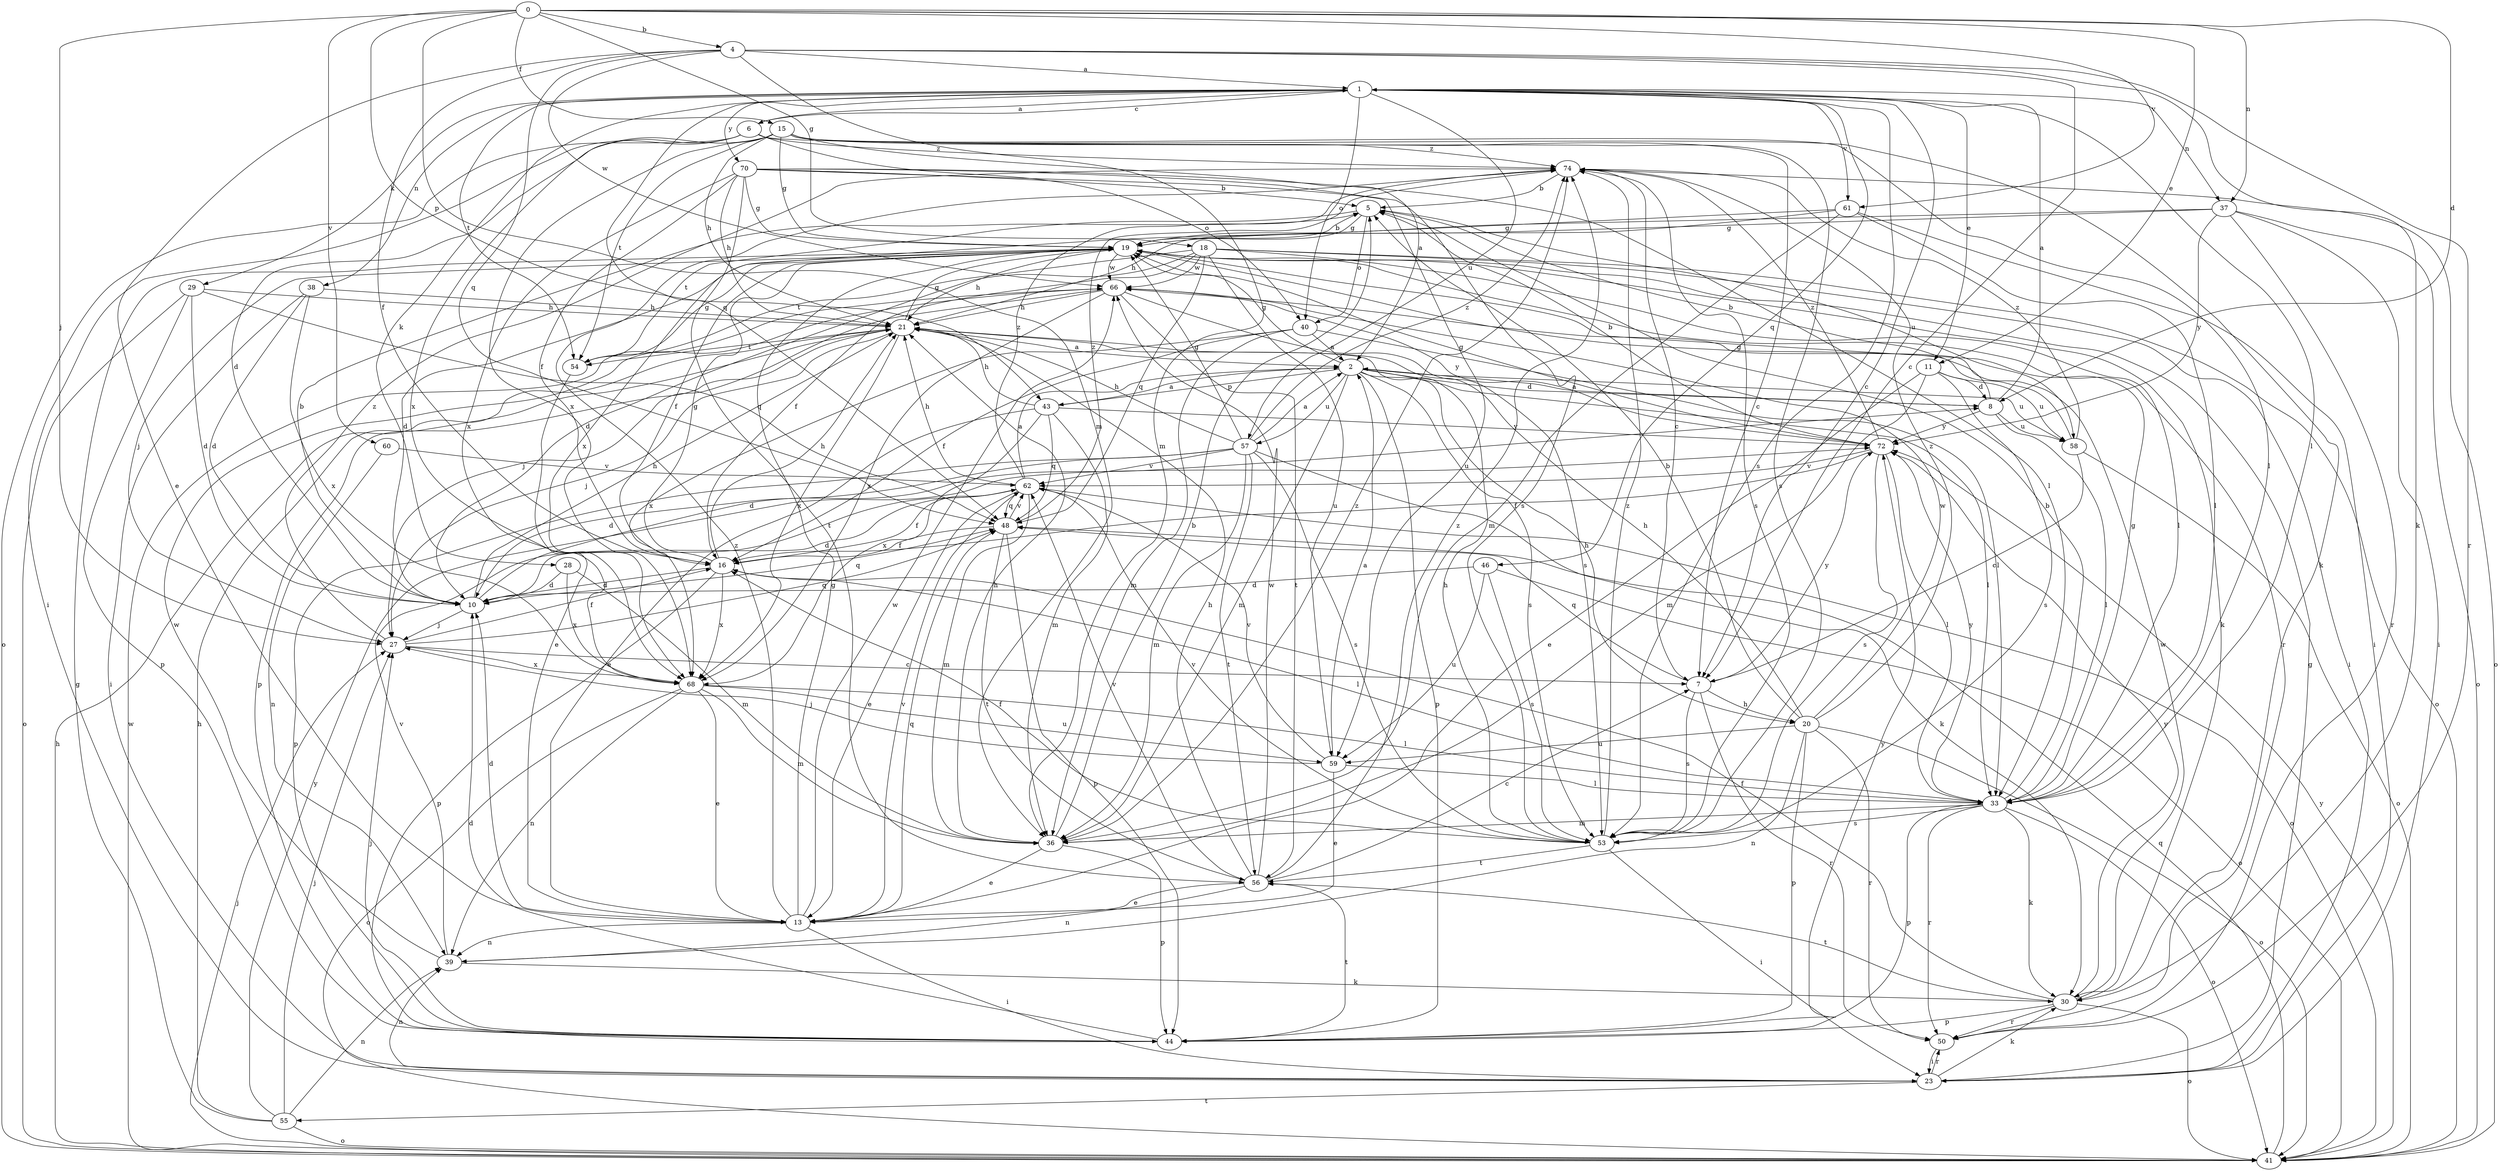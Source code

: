 strict digraph  {
0;
1;
2;
4;
5;
6;
7;
8;
10;
11;
13;
15;
16;
18;
19;
20;
21;
23;
27;
28;
29;
30;
33;
36;
37;
38;
39;
40;
41;
43;
44;
46;
48;
50;
53;
54;
55;
56;
57;
58;
59;
60;
61;
62;
66;
68;
70;
72;
74;
0 -> 4  [label=b];
0 -> 8  [label=d];
0 -> 11  [label=e];
0 -> 15  [label=f];
0 -> 18  [label=g];
0 -> 27  [label=j];
0 -> 36  [label=m];
0 -> 37  [label=n];
0 -> 43  [label=p];
0 -> 60  [label=v];
0 -> 61  [label=v];
1 -> 6  [label=c];
1 -> 7  [label=c];
1 -> 11  [label=e];
1 -> 28  [label=k];
1 -> 29  [label=k];
1 -> 33  [label=l];
1 -> 37  [label=n];
1 -> 38  [label=n];
1 -> 40  [label=o];
1 -> 46  [label=q];
1 -> 48  [label=q];
1 -> 53  [label=s];
1 -> 54  [label=t];
1 -> 57  [label=u];
1 -> 61  [label=v];
1 -> 70  [label=y];
2 -> 8  [label=d];
2 -> 19  [label=g];
2 -> 20  [label=h];
2 -> 33  [label=l];
2 -> 36  [label=m];
2 -> 43  [label=p];
2 -> 44  [label=p];
2 -> 53  [label=s];
2 -> 57  [label=u];
2 -> 58  [label=u];
4 -> 1  [label=a];
4 -> 7  [label=c];
4 -> 13  [label=e];
4 -> 16  [label=f];
4 -> 30  [label=k];
4 -> 36  [label=m];
4 -> 48  [label=q];
4 -> 50  [label=r];
4 -> 66  [label=w];
5 -> 19  [label=g];
5 -> 40  [label=o];
5 -> 54  [label=t];
5 -> 58  [label=u];
6 -> 1  [label=a];
6 -> 7  [label=c];
6 -> 23  [label=i];
6 -> 40  [label=o];
6 -> 41  [label=o];
6 -> 68  [label=x];
6 -> 74  [label=z];
7 -> 20  [label=h];
7 -> 48  [label=q];
7 -> 50  [label=r];
7 -> 53  [label=s];
7 -> 72  [label=y];
8 -> 1  [label=a];
8 -> 2  [label=a];
8 -> 5  [label=b];
8 -> 33  [label=l];
8 -> 58  [label=u];
8 -> 72  [label=y];
10 -> 5  [label=b];
10 -> 8  [label=d];
10 -> 21  [label=h];
10 -> 27  [label=j];
10 -> 48  [label=q];
11 -> 8  [label=d];
11 -> 13  [label=e];
11 -> 36  [label=m];
11 -> 53  [label=s];
11 -> 58  [label=u];
13 -> 10  [label=d];
13 -> 19  [label=g];
13 -> 23  [label=i];
13 -> 39  [label=n];
13 -> 48  [label=q];
13 -> 62  [label=v];
13 -> 66  [label=w];
13 -> 74  [label=z];
15 -> 2  [label=a];
15 -> 10  [label=d];
15 -> 19  [label=g];
15 -> 21  [label=h];
15 -> 30  [label=k];
15 -> 33  [label=l];
15 -> 53  [label=s];
15 -> 54  [label=t];
15 -> 68  [label=x];
15 -> 74  [label=z];
16 -> 10  [label=d];
16 -> 19  [label=g];
16 -> 21  [label=h];
16 -> 33  [label=l];
16 -> 44  [label=p];
16 -> 68  [label=x];
18 -> 10  [label=d];
18 -> 16  [label=f];
18 -> 23  [label=i];
18 -> 33  [label=l];
18 -> 41  [label=o];
18 -> 48  [label=q];
18 -> 54  [label=t];
18 -> 59  [label=u];
18 -> 66  [label=w];
19 -> 5  [label=b];
19 -> 10  [label=d];
19 -> 16  [label=f];
19 -> 21  [label=h];
19 -> 27  [label=j];
19 -> 30  [label=k];
19 -> 50  [label=r];
19 -> 66  [label=w];
20 -> 5  [label=b];
20 -> 21  [label=h];
20 -> 39  [label=n];
20 -> 41  [label=o];
20 -> 44  [label=p];
20 -> 50  [label=r];
20 -> 59  [label=u];
20 -> 66  [label=w];
20 -> 74  [label=z];
21 -> 2  [label=a];
21 -> 19  [label=g];
21 -> 27  [label=j];
21 -> 44  [label=p];
21 -> 54  [label=t];
21 -> 68  [label=x];
23 -> 19  [label=g];
23 -> 30  [label=k];
23 -> 39  [label=n];
23 -> 50  [label=r];
23 -> 55  [label=t];
27 -> 7  [label=c];
27 -> 16  [label=f];
27 -> 48  [label=q];
27 -> 68  [label=x];
27 -> 74  [label=z];
28 -> 10  [label=d];
28 -> 36  [label=m];
28 -> 68  [label=x];
29 -> 10  [label=d];
29 -> 21  [label=h];
29 -> 41  [label=o];
29 -> 44  [label=p];
29 -> 48  [label=q];
30 -> 16  [label=f];
30 -> 41  [label=o];
30 -> 44  [label=p];
30 -> 50  [label=r];
30 -> 56  [label=t];
30 -> 66  [label=w];
30 -> 72  [label=y];
33 -> 5  [label=b];
33 -> 19  [label=g];
33 -> 30  [label=k];
33 -> 36  [label=m];
33 -> 41  [label=o];
33 -> 44  [label=p];
33 -> 50  [label=r];
33 -> 53  [label=s];
33 -> 72  [label=y];
36 -> 5  [label=b];
36 -> 13  [label=e];
36 -> 21  [label=h];
36 -> 44  [label=p];
36 -> 74  [label=z];
37 -> 19  [label=g];
37 -> 23  [label=i];
37 -> 41  [label=o];
37 -> 50  [label=r];
37 -> 68  [label=x];
37 -> 72  [label=y];
38 -> 10  [label=d];
38 -> 21  [label=h];
38 -> 23  [label=i];
38 -> 68  [label=x];
39 -> 30  [label=k];
39 -> 62  [label=v];
39 -> 66  [label=w];
40 -> 2  [label=a];
40 -> 16  [label=f];
40 -> 33  [label=l];
40 -> 36  [label=m];
40 -> 68  [label=x];
41 -> 21  [label=h];
41 -> 27  [label=j];
41 -> 48  [label=q];
41 -> 66  [label=w];
41 -> 72  [label=y];
43 -> 2  [label=a];
43 -> 13  [label=e];
43 -> 21  [label=h];
43 -> 36  [label=m];
43 -> 48  [label=q];
43 -> 68  [label=x];
43 -> 72  [label=y];
44 -> 10  [label=d];
44 -> 27  [label=j];
44 -> 56  [label=t];
44 -> 72  [label=y];
46 -> 10  [label=d];
46 -> 41  [label=o];
46 -> 53  [label=s];
46 -> 59  [label=u];
48 -> 16  [label=f];
48 -> 44  [label=p];
48 -> 56  [label=t];
48 -> 62  [label=v];
48 -> 74  [label=z];
50 -> 23  [label=i];
53 -> 16  [label=f];
53 -> 21  [label=h];
53 -> 23  [label=i];
53 -> 56  [label=t];
53 -> 62  [label=v];
53 -> 74  [label=z];
54 -> 13  [label=e];
54 -> 19  [label=g];
55 -> 19  [label=g];
55 -> 21  [label=h];
55 -> 27  [label=j];
55 -> 39  [label=n];
55 -> 41  [label=o];
55 -> 72  [label=y];
56 -> 7  [label=c];
56 -> 13  [label=e];
56 -> 21  [label=h];
56 -> 39  [label=n];
56 -> 62  [label=v];
56 -> 66  [label=w];
56 -> 74  [label=z];
57 -> 2  [label=a];
57 -> 10  [label=d];
57 -> 19  [label=g];
57 -> 21  [label=h];
57 -> 30  [label=k];
57 -> 36  [label=m];
57 -> 44  [label=p];
57 -> 53  [label=s];
57 -> 56  [label=t];
57 -> 62  [label=v];
57 -> 74  [label=z];
58 -> 7  [label=c];
58 -> 19  [label=g];
58 -> 41  [label=o];
58 -> 74  [label=z];
59 -> 2  [label=a];
59 -> 13  [label=e];
59 -> 27  [label=j];
59 -> 33  [label=l];
59 -> 62  [label=v];
60 -> 39  [label=n];
60 -> 62  [label=v];
61 -> 19  [label=g];
61 -> 21  [label=h];
61 -> 23  [label=i];
61 -> 33  [label=l];
61 -> 36  [label=m];
62 -> 2  [label=a];
62 -> 10  [label=d];
62 -> 13  [label=e];
62 -> 16  [label=f];
62 -> 21  [label=h];
62 -> 36  [label=m];
62 -> 41  [label=o];
62 -> 48  [label=q];
62 -> 74  [label=z];
66 -> 21  [label=h];
66 -> 27  [label=j];
66 -> 53  [label=s];
66 -> 56  [label=t];
66 -> 68  [label=x];
66 -> 72  [label=y];
68 -> 13  [label=e];
68 -> 33  [label=l];
68 -> 36  [label=m];
68 -> 39  [label=n];
68 -> 41  [label=o];
68 -> 59  [label=u];
70 -> 5  [label=b];
70 -> 16  [label=f];
70 -> 19  [label=g];
70 -> 21  [label=h];
70 -> 33  [label=l];
70 -> 53  [label=s];
70 -> 56  [label=t];
70 -> 59  [label=u];
70 -> 68  [label=x];
72 -> 5  [label=b];
72 -> 16  [label=f];
72 -> 19  [label=g];
72 -> 33  [label=l];
72 -> 53  [label=s];
72 -> 62  [label=v];
72 -> 74  [label=z];
74 -> 5  [label=b];
74 -> 7  [label=c];
74 -> 41  [label=o];
74 -> 53  [label=s];
}
